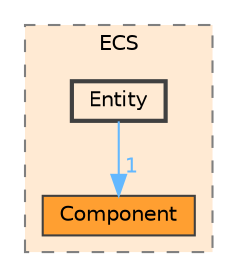 digraph "R-Type/Engine/ECS/Entity"
{
 // LATEX_PDF_SIZE
  bgcolor="transparent";
  edge [fontname=Helvetica,fontsize=10,labelfontname=Helvetica,labelfontsize=10];
  node [fontname=Helvetica,fontsize=10,shape=box,height=0.2,width=0.4];
  compound=true
  subgraph clusterdir_a7793a2d5ce20173a47e3c5d4033a58c {
    graph [ bgcolor="#ffead3", pencolor="grey50", label="ECS", fontname=Helvetica,fontsize=10 style="filled,dashed", URL="dir_a7793a2d5ce20173a47e3c5d4033a58c.html",tooltip=""]
  dir_021599018e266890d8f1774a2d1ccd08 [label="Component", fillcolor="#ff9f31", color="grey25", style="filled", URL="dir_021599018e266890d8f1774a2d1ccd08.html",tooltip=""];
  dir_ee9cc0b7294c710756bd27ea049c632e [label="Entity", fillcolor="#ffead3", color="grey25", style="filled,bold", URL="dir_ee9cc0b7294c710756bd27ea049c632e.html",tooltip=""];
  }
  dir_ee9cc0b7294c710756bd27ea049c632e->dir_021599018e266890d8f1774a2d1ccd08 [headlabel="1", labeldistance=1.5 headhref="dir_000005_000001.html" color="steelblue1" fontcolor="steelblue1"];
}
